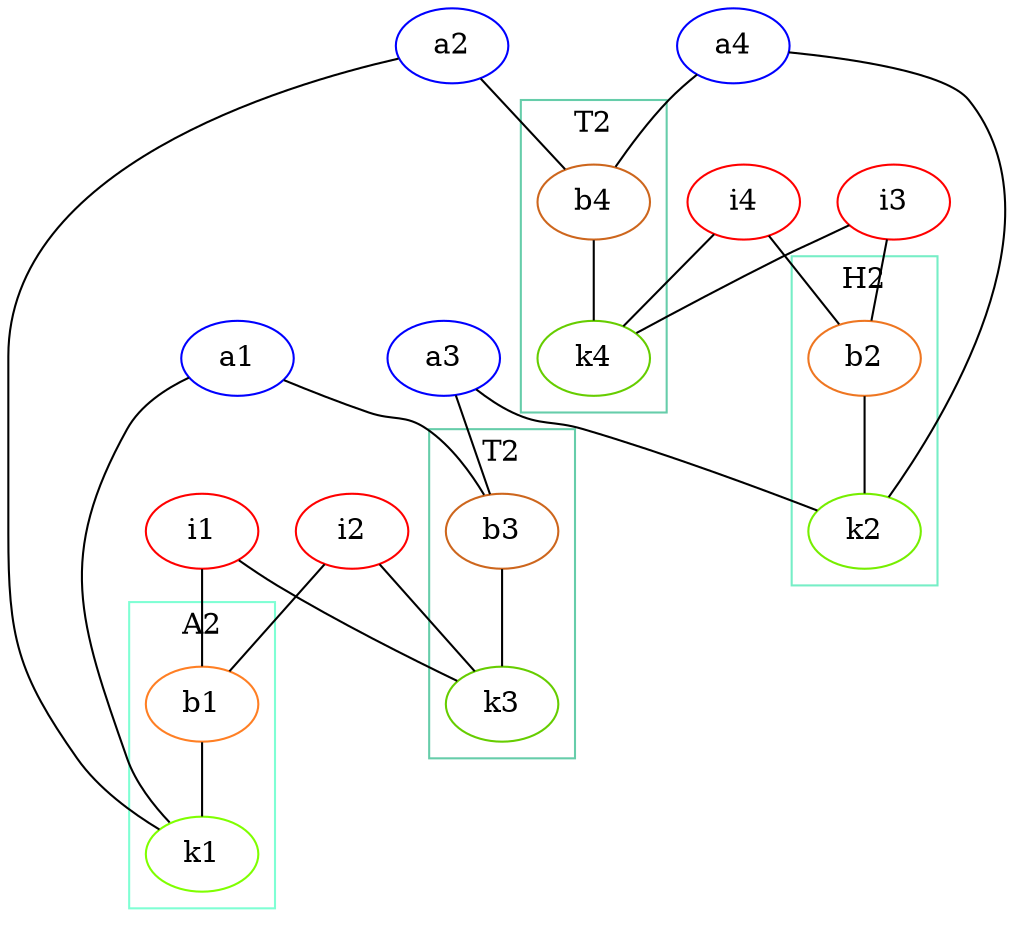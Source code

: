 // first of the 2 equiv terms produced
graph {
    i1 [color = Red]
    i2 [color = Red]
    i3 [color = Red]
    i4 [color = Red]
    a1 [color = Blue]
    a2 [color = Blue]
    a3 [color = Blue]
    a4 [color = Blue]

    i1 -- { b1 k3 }
    i2 -- { b1 k3 }
    a1 -- { k1 b3 }
    a2 -- { k1 b4 }
    i3 -- { b2 k4 }
    i4 -- { b2 k4 }
    a3 -- { k2 b3 }
    a4 -- { k2 b4 }

    // see https://graphs.grevian.org/example for caveats re: subgraphs
  subgraph cluster_A {
    label = "A2";
    color = aquamarine1;
    b1 [color = chocolate1]
    k1 [color = chartreuse1]
    b1 -- k1
    }
    subgraph cluster_H2 {
    label = "H2";
    color = aquamarine2;
    b2 [color = chocolate2]
    k2 [color = chartreuse2]
    b2 -- k2
    }
    subgraph cluster_T2_1 {
    label = "T2";
    color = aquamarine3;
    b3 [color = chocolate3]
    k3 [color = chartreuse3]
    b3 -- k3
    }
    subgraph cluster_T2_2 {
    label = "T2";
    color = aquamarine3;
    b4 [color = chocolate3]
    k4 [color = chartreuse3]
    b4 -- k4
    }
}

// second of the 2 equiv terms produced
graph {
    i1 [color = Red]
    i2 [color = Red]
    i3 [color = Red]
    i4 [color = Red]
    a1 [color = Blue]
    a2 [color = Blue]
    a3 [color = Blue]
    a4 [color = Blue]

    i1 -- { b1 k4 }
    i2 -- { b1 k4 }
    a1 -- { k1 b3 }
    a2 -- { k1 b4 }
    i3 -- { b2 k3 }
    i4 -- { b2 k3 }
    a3 -- { k2 b3 }
    a4 -- { k2 b4 }

    // see https://graphs.grevian.org/example for caveats re: subgraphs
  subgraph cluster_A {
    label = "A2";
    color = aquamarine1;
    b1 [color = chocolate1]
    k1 [color = chartreuse1]
    b1 -- k1
    }
    subgraph cluster_H2 {
    label = "H2";
    color = aquamarine2;
    b2 [color = chocolate2]
    k2 [color = chartreuse2]
    b2 -- k2
    }
    subgraph cluster_T2_1 {
    label = "T2";
    color = aquamarine3;
    b3 [color = chocolate3]
    k3 [color = chartreuse3]
    b3 -- k3
    }
    subgraph cluster_T2_2 {
    label = "T2";
    color = aquamarine3;
    b4 [color = chocolate3]
    k4 [color = chartreuse3]
    b4 -- k4
    }
}
